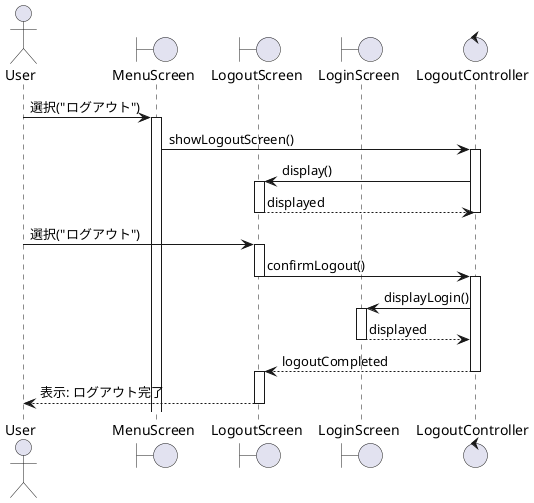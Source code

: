 @startuml logout_sequence
actor User as U
boundary MenuScreen as Menu
boundary LogoutScreen as Logout
boundary LoginScreen as Login
control LogoutController as LC

U -> Menu: 選択("ログアウト")
activate Menu
Menu -> LC: showLogoutScreen()
activate LC
LC -> Logout: display()
activate Logout
Logout --> LC: displayed
deactivate Logout
deactivate LC

U -> Logout: 選択("ログアウト")
activate Logout
Logout -> LC: confirmLogout()
deactivate Logout

activate LC
LC -> Login: displayLogin()
activate Login
Login --> LC: displayed
deactivate Login

LC --> Logout: logoutCompleted
deactivate LC

activate Logout
Logout --> U: 表示: ログアウト完了
deactivate Logout

@enduml
